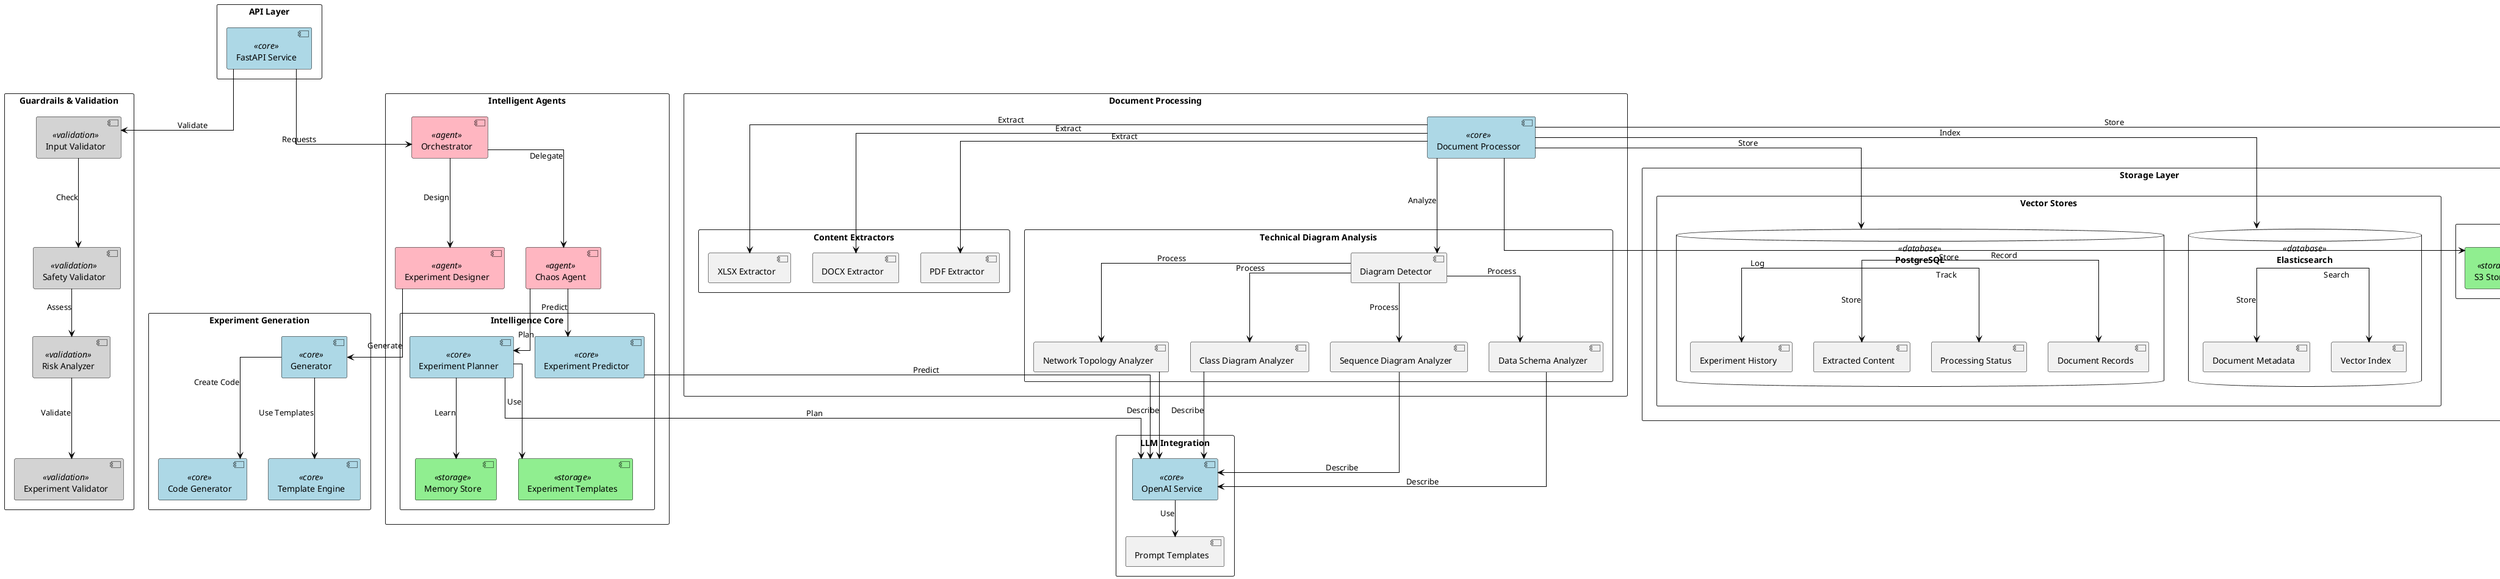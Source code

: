 @startuml Chaos Engineering Thinker Architecture

skinparam componentStyle uml2
skinparam packageStyle rectangle
skinparam linetype ortho

' Color definitions
skinparam component {
    BackgroundColor<<core>> LightBlue
    BackgroundColor<<agent>> LightPink
    BackgroundColor<<storage>> LightGreen
    BackgroundColor<<database>> LightYellow
    BackgroundColor<<validation>> LightGray
    BorderColor black
    ArrowColor black
}

package "API Layer" {
    [FastAPI Service] as api <<core>>
}

package "Intelligent Agents" {
    [Chaos Agent] as chaos_agent <<agent>>
    [Experiment Designer] as exp_designer <<agent>>
    [Orchestrator] as orchestrator <<agent>>
    
    package "Intelligence Core" {
        [Experiment Planner] as planner <<core>>
        [Experiment Predictor] as predictor <<core>>
        [Memory Store] as agent_memory <<storage>>
        [Experiment Templates] as templates <<storage>>
    }
}

package "Document Processing" {
    [Document Processor] as doc_processor <<core>>
    
    package "Content Extractors" {
        [PDF Extractor] as pdf_extractor
        [DOCX Extractor] as docx_extractor
        [XLSX Extractor] as xlsx_extractor
    }
    
    package "Technical Diagram Analysis" {
        [Diagram Detector] as diagram_detector
        [Network Topology Analyzer] as network_analyzer
        [Class Diagram Analyzer] as class_analyzer
        [Sequence Diagram Analyzer] as sequence_analyzer
        [Data Schema Analyzer] as schema_analyzer
    }
}

package "Experiment Generation" {
    [Code Generator] as code_gen <<core>>
    [Generator] as generator <<core>>
    [Template Engine] as template_engine <<core>>
}

package "Storage Layer" {
    package "Document Storage" {
        [Local Storage] as local_storage <<storage>>
        [S3 Storage] as s3_storage <<storage>>
    }
    
    package "Vector Stores" {
        database "Elasticsearch" as elasticsearch <<database>> {
            [Vector Index] as vector_index
            [Document Metadata] as es_metadata
        }
        database "PostgreSQL" as postgres <<database>> {
            [Document Records] as doc_records
            [Processing Status] as proc_status
            [Extracted Content] as extracted_content
            [Experiment History] as exp_history
        }
    }
}

package "Guardrails & Validation" {
    [Input Validator] as input_validator <<validation>>
    [Safety Validator] as safety_validator <<validation>>
    [Risk Analyzer] as risk_analyzer <<validation>>
    [Experiment Validator] as exp_validator <<validation>>
}

package "LLM Integration" {
    [OpenAI Service] as openai <<core>>
    [Prompt Templates] as prompts
}

' Core System Flow
api --> orchestrator: Requests
api --> input_validator: Validate

orchestrator --> chaos_agent: Delegate
orchestrator --> exp_designer: Design

chaos_agent --> planner: Plan
chaos_agent --> predictor: Predict
planner --> templates: Use
planner --> agent_memory: Learn

exp_designer --> generator: Generate
generator --> code_gen: Create Code
generator --> template_engine: Use Templates

' Document Processing Flow
doc_processor --> pdf_extractor: Extract
doc_processor --> docx_extractor: Extract
doc_processor --> xlsx_extractor: Extract

doc_processor --> diagram_detector: Analyze
diagram_detector --> network_analyzer: Process
diagram_detector --> class_analyzer: Process
diagram_detector --> sequence_analyzer: Process
diagram_detector --> schema_analyzer: Process

' Storage Flow
doc_processor --> local_storage: Store
doc_processor --> s3_storage: Store

doc_processor --> postgres: Store
postgres --> doc_records: Record
postgres --> proc_status: Track
postgres --> extracted_content: Store
postgres --> exp_history: Log

doc_processor --> elasticsearch: Index
elasticsearch --> vector_index: Search
elasticsearch --> es_metadata: Store

' Validation Flow
input_validator --> safety_validator: Check
safety_validator --> risk_analyzer: Assess
risk_analyzer --> exp_validator: Validate

' LLM Integration
network_analyzer --> openai: Describe
class_analyzer --> openai: Describe
sequence_analyzer --> openai: Describe
schema_analyzer --> openai: Describe
predictor --> openai: Predict
planner --> openai: Plan

openai --> prompts: Use

@enduml
